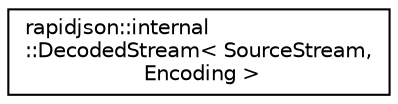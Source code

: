 digraph "Graphical Class Hierarchy"
{
 // INTERACTIVE_SVG=YES
 // LATEX_PDF_SIZE
  edge [fontname="Helvetica",fontsize="10",labelfontname="Helvetica",labelfontsize="10"];
  node [fontname="Helvetica",fontsize="10",shape=record];
  rankdir="LR";
  Node0 [label="rapidjson::internal\l::DecodedStream\< SourceStream,\l Encoding \>",height=0.2,width=0.4,color="black", fillcolor="white", style="filled",URL="$classrapidjson_1_1internal_1_1_decoded_stream.html",tooltip=" "];
}
